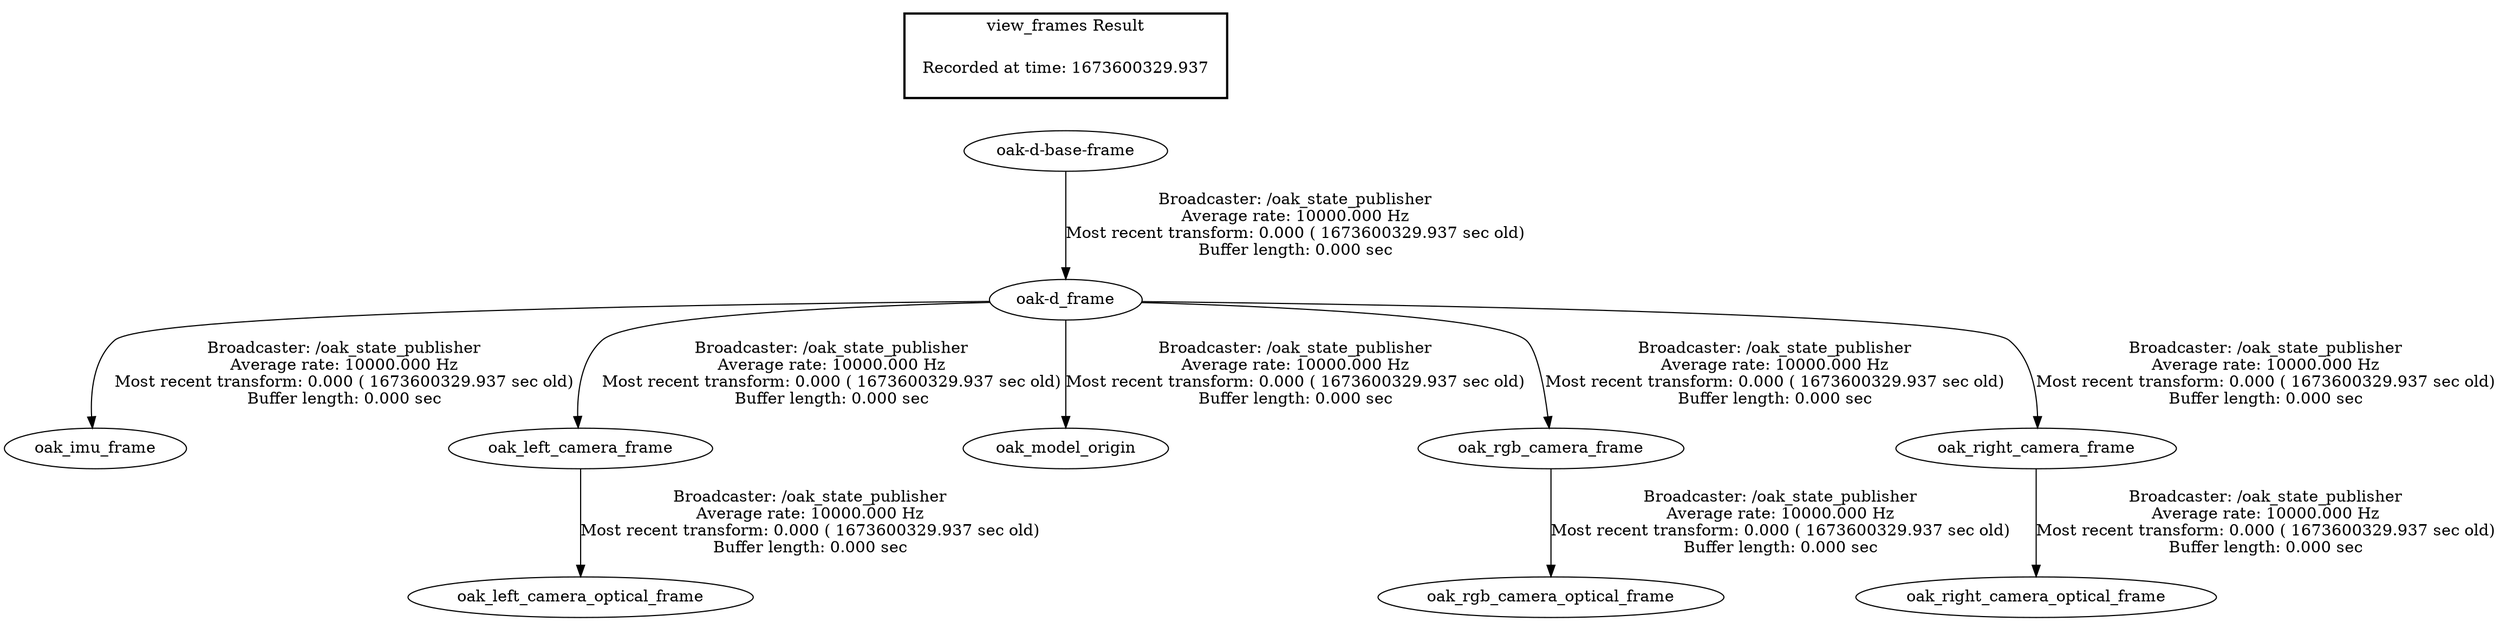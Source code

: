 digraph G {
"oak-d-base-frame" -> "oak-d_frame"[label="Broadcaster: /oak_state_publisher\nAverage rate: 10000.000 Hz\nMost recent transform: 0.000 ( 1673600329.937 sec old)\nBuffer length: 0.000 sec\n"];
"oak-d_frame" -> "oak_imu_frame"[label="Broadcaster: /oak_state_publisher\nAverage rate: 10000.000 Hz\nMost recent transform: 0.000 ( 1673600329.937 sec old)\nBuffer length: 0.000 sec\n"];
"oak-d_frame" -> "oak_left_camera_frame"[label="Broadcaster: /oak_state_publisher\nAverage rate: 10000.000 Hz\nMost recent transform: 0.000 ( 1673600329.937 sec old)\nBuffer length: 0.000 sec\n"];
"oak_left_camera_frame" -> "oak_left_camera_optical_frame"[label="Broadcaster: /oak_state_publisher\nAverage rate: 10000.000 Hz\nMost recent transform: 0.000 ( 1673600329.937 sec old)\nBuffer length: 0.000 sec\n"];
"oak-d_frame" -> "oak_model_origin"[label="Broadcaster: /oak_state_publisher\nAverage rate: 10000.000 Hz\nMost recent transform: 0.000 ( 1673600329.937 sec old)\nBuffer length: 0.000 sec\n"];
"oak-d_frame" -> "oak_rgb_camera_frame"[label="Broadcaster: /oak_state_publisher\nAverage rate: 10000.000 Hz\nMost recent transform: 0.000 ( 1673600329.937 sec old)\nBuffer length: 0.000 sec\n"];
"oak_rgb_camera_frame" -> "oak_rgb_camera_optical_frame"[label="Broadcaster: /oak_state_publisher\nAverage rate: 10000.000 Hz\nMost recent transform: 0.000 ( 1673600329.937 sec old)\nBuffer length: 0.000 sec\n"];
"oak-d_frame" -> "oak_right_camera_frame"[label="Broadcaster: /oak_state_publisher\nAverage rate: 10000.000 Hz\nMost recent transform: 0.000 ( 1673600329.937 sec old)\nBuffer length: 0.000 sec\n"];
"oak_right_camera_frame" -> "oak_right_camera_optical_frame"[label="Broadcaster: /oak_state_publisher\nAverage rate: 10000.000 Hz\nMost recent transform: 0.000 ( 1673600329.937 sec old)\nBuffer length: 0.000 sec\n"];
edge [style=invis];
 subgraph cluster_legend { style=bold; color=black; label ="view_frames Result";
"Recorded at time: 1673600329.937"[ shape=plaintext ] ;
 }->"oak-d-base-frame";
}